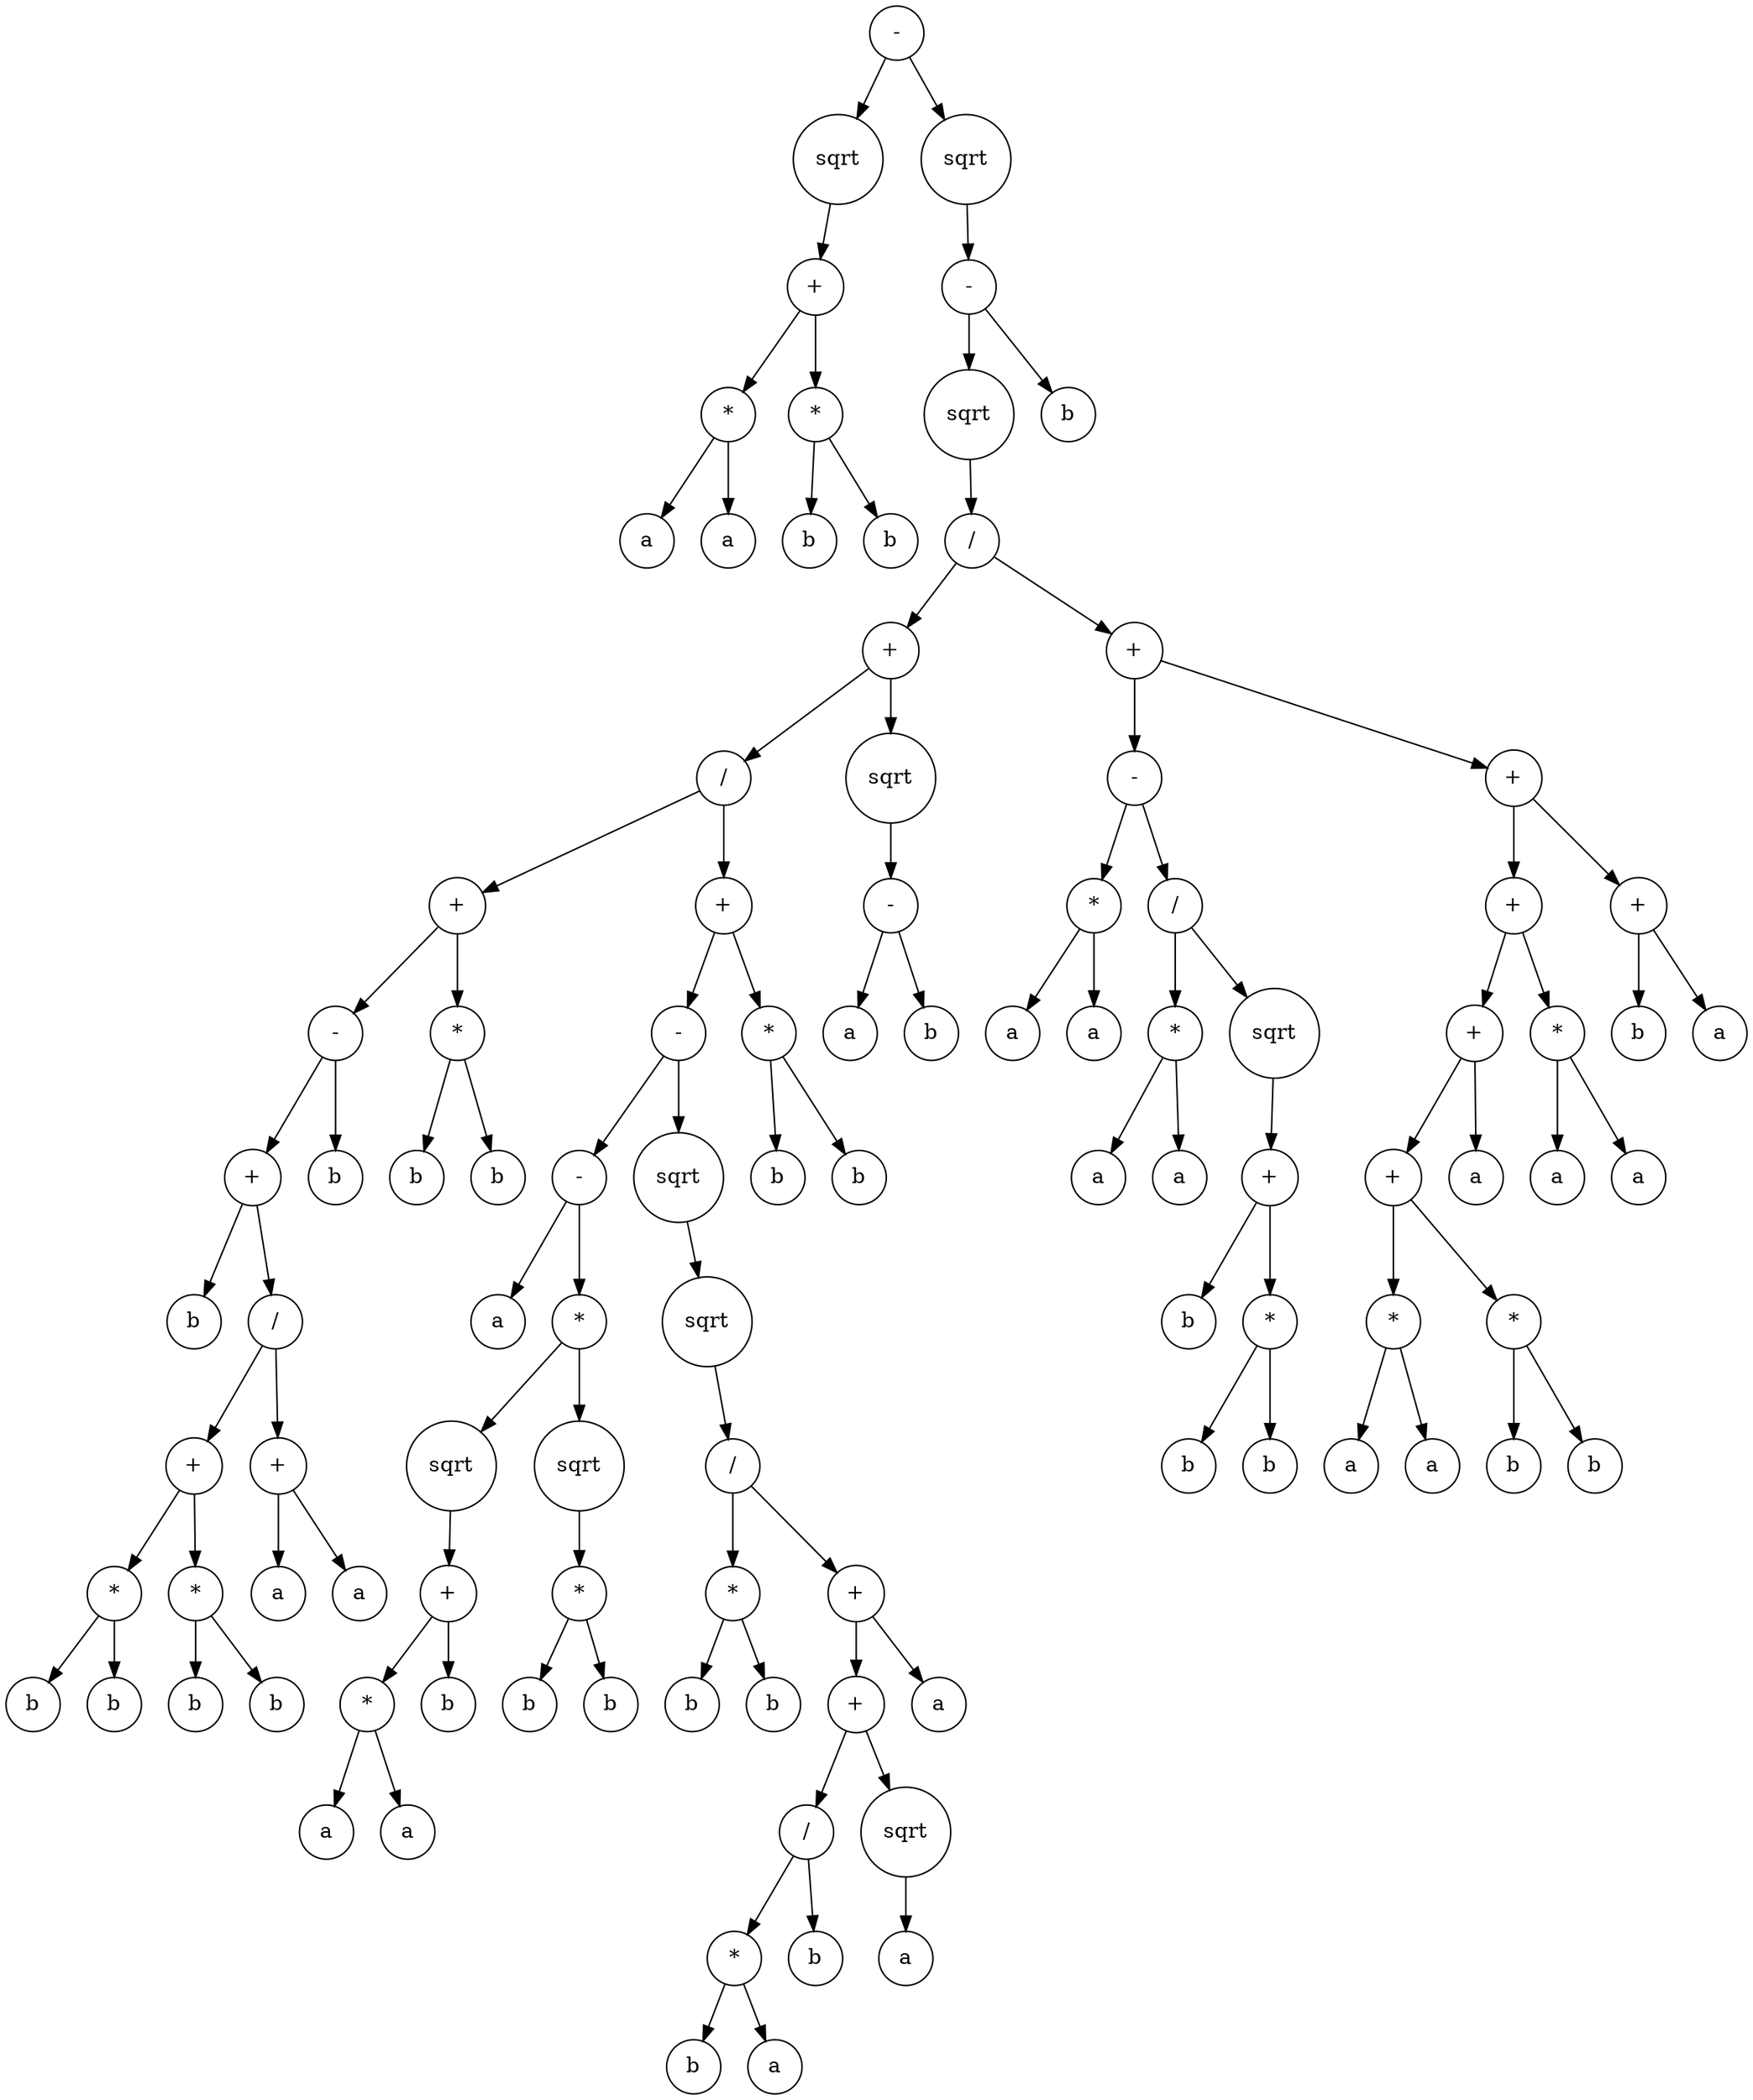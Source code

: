digraph g {
graph [ordering=out];
node [shape=circle];
n[label = "-"];
n0[label = "sqrt"];
n00[label = "+"];
n000[label = "*"];
n0000[label = "a"];
n000 -> n0000;
n0001[label = "a"];
n000 -> n0001;
n00 -> n000;
n001[label = "*"];
n0010[label = "b"];
n001 -> n0010;
n0011[label = "b"];
n001 -> n0011;
n00 -> n001;
n0 -> n00;
n -> n0;
n1[label = "sqrt"];
n10[label = "-"];
n100[label = "sqrt"];
n1000[label = "/"];
n10000[label = "+"];
n100000[label = "/"];
n1000000[label = "+"];
n10000000[label = "-"];
n100000000[label = "+"];
n1000000000[label = "b"];
n100000000 -> n1000000000;
n1000000001[label = "/"];
n10000000010[label = "+"];
n100000000100[label = "*"];
n1000000001000[label = "b"];
n100000000100 -> n1000000001000;
n1000000001001[label = "b"];
n100000000100 -> n1000000001001;
n10000000010 -> n100000000100;
n100000000101[label = "*"];
n1000000001010[label = "b"];
n100000000101 -> n1000000001010;
n1000000001011[label = "b"];
n100000000101 -> n1000000001011;
n10000000010 -> n100000000101;
n1000000001 -> n10000000010;
n10000000011[label = "+"];
n100000000110[label = "a"];
n10000000011 -> n100000000110;
n100000000111[label = "a"];
n10000000011 -> n100000000111;
n1000000001 -> n10000000011;
n100000000 -> n1000000001;
n10000000 -> n100000000;
n100000001[label = "b"];
n10000000 -> n100000001;
n1000000 -> n10000000;
n10000001[label = "*"];
n100000010[label = "b"];
n10000001 -> n100000010;
n100000011[label = "b"];
n10000001 -> n100000011;
n1000000 -> n10000001;
n100000 -> n1000000;
n1000001[label = "+"];
n10000010[label = "-"];
n100000100[label = "-"];
n1000001000[label = "a"];
n100000100 -> n1000001000;
n1000001001[label = "*"];
n10000010010[label = "sqrt"];
n100000100100[label = "+"];
n1000001001000[label = "*"];
n10000010010000[label = "a"];
n1000001001000 -> n10000010010000;
n10000010010001[label = "a"];
n1000001001000 -> n10000010010001;
n100000100100 -> n1000001001000;
n1000001001001[label = "b"];
n100000100100 -> n1000001001001;
n10000010010 -> n100000100100;
n1000001001 -> n10000010010;
n10000010011[label = "sqrt"];
n100000100110[label = "*"];
n1000001001100[label = "b"];
n100000100110 -> n1000001001100;
n1000001001101[label = "b"];
n100000100110 -> n1000001001101;
n10000010011 -> n100000100110;
n1000001001 -> n10000010011;
n100000100 -> n1000001001;
n10000010 -> n100000100;
n100000101[label = "sqrt"];
n1000001010[label = "sqrt"];
n10000010100[label = "/"];
n100000101000[label = "*"];
n1000001010000[label = "b"];
n100000101000 -> n1000001010000;
n1000001010001[label = "b"];
n100000101000 -> n1000001010001;
n10000010100 -> n100000101000;
n100000101001[label = "+"];
n1000001010010[label = "+"];
n10000010100100[label = "/"];
n100000101001000[label = "*"];
n1000001010010000[label = "b"];
n100000101001000 -> n1000001010010000;
n1000001010010001[label = "a"];
n100000101001000 -> n1000001010010001;
n10000010100100 -> n100000101001000;
n100000101001001[label = "b"];
n10000010100100 -> n100000101001001;
n1000001010010 -> n10000010100100;
n10000010100101[label = "sqrt"];
n100000101001010[label = "a"];
n10000010100101 -> n100000101001010;
n1000001010010 -> n10000010100101;
n100000101001 -> n1000001010010;
n1000001010011[label = "a"];
n100000101001 -> n1000001010011;
n10000010100 -> n100000101001;
n1000001010 -> n10000010100;
n100000101 -> n1000001010;
n10000010 -> n100000101;
n1000001 -> n10000010;
n10000011[label = "*"];
n100000110[label = "b"];
n10000011 -> n100000110;
n100000111[label = "b"];
n10000011 -> n100000111;
n1000001 -> n10000011;
n100000 -> n1000001;
n10000 -> n100000;
n100001[label = "sqrt"];
n1000010[label = "-"];
n10000100[label = "a"];
n1000010 -> n10000100;
n10000101[label = "b"];
n1000010 -> n10000101;
n100001 -> n1000010;
n10000 -> n100001;
n1000 -> n10000;
n10001[label = "+"];
n100010[label = "-"];
n1000100[label = "*"];
n10001000[label = "a"];
n1000100 -> n10001000;
n10001001[label = "a"];
n1000100 -> n10001001;
n100010 -> n1000100;
n1000101[label = "/"];
n10001010[label = "*"];
n100010100[label = "a"];
n10001010 -> n100010100;
n100010101[label = "a"];
n10001010 -> n100010101;
n1000101 -> n10001010;
n10001011[label = "sqrt"];
n100010110[label = "+"];
n1000101100[label = "b"];
n100010110 -> n1000101100;
n1000101101[label = "*"];
n10001011010[label = "b"];
n1000101101 -> n10001011010;
n10001011011[label = "b"];
n1000101101 -> n10001011011;
n100010110 -> n1000101101;
n10001011 -> n100010110;
n1000101 -> n10001011;
n100010 -> n1000101;
n10001 -> n100010;
n100011[label = "+"];
n1000110[label = "+"];
n10001100[label = "+"];
n100011000[label = "+"];
n1000110000[label = "*"];
n10001100000[label = "a"];
n1000110000 -> n10001100000;
n10001100001[label = "a"];
n1000110000 -> n10001100001;
n100011000 -> n1000110000;
n1000110001[label = "*"];
n10001100010[label = "b"];
n1000110001 -> n10001100010;
n10001100011[label = "b"];
n1000110001 -> n10001100011;
n100011000 -> n1000110001;
n10001100 -> n100011000;
n100011001[label = "a"];
n10001100 -> n100011001;
n1000110 -> n10001100;
n10001101[label = "*"];
n100011010[label = "a"];
n10001101 -> n100011010;
n100011011[label = "a"];
n10001101 -> n100011011;
n1000110 -> n10001101;
n100011 -> n1000110;
n1000111[label = "+"];
n10001110[label = "b"];
n1000111 -> n10001110;
n10001111[label = "a"];
n1000111 -> n10001111;
n100011 -> n1000111;
n10001 -> n100011;
n1000 -> n10001;
n100 -> n1000;
n10 -> n100;
n101[label = "b"];
n10 -> n101;
n1 -> n10;
n -> n1;
}
